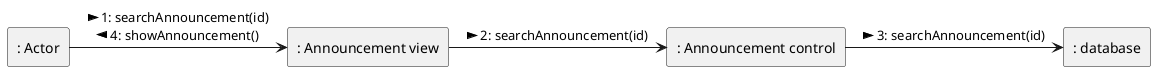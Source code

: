 @startuml uc2_show_announcement_c

rectangle ": Actor" as actor
rectangle ": Announcement view" as view
rectangle ": Announcement control" as control
rectangle ": database" as database

actor --r-> view : > 1: searchAnnouncement(id) \n 4: showAnnouncement() <
view --r-> control : > 2: searchAnnouncement(id)
control --r-> database : > 3: searchAnnouncement(id)

@enduml